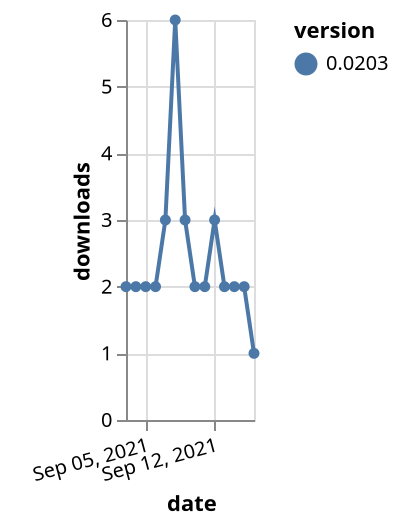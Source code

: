 {"$schema": "https://vega.github.io/schema/vega-lite/v5.json", "description": "A simple bar chart with embedded data.", "data": {"values": [{"date": "2021-09-03", "total": 2748, "delta": 2, "version": "0.0203"}, {"date": "2021-09-04", "total": 2750, "delta": 2, "version": "0.0203"}, {"date": "2021-09-05", "total": 2752, "delta": 2, "version": "0.0203"}, {"date": "2021-09-06", "total": 2754, "delta": 2, "version": "0.0203"}, {"date": "2021-09-07", "total": 2757, "delta": 3, "version": "0.0203"}, {"date": "2021-09-08", "total": 2763, "delta": 6, "version": "0.0203"}, {"date": "2021-09-09", "total": 2766, "delta": 3, "version": "0.0203"}, {"date": "2021-09-10", "total": 2768, "delta": 2, "version": "0.0203"}, {"date": "2021-09-11", "total": 2770, "delta": 2, "version": "0.0203"}, {"date": "2021-09-12", "total": 2773, "delta": 3, "version": "0.0203"}, {"date": "2021-09-13", "total": 2775, "delta": 2, "version": "0.0203"}, {"date": "2021-09-14", "total": 2777, "delta": 2, "version": "0.0203"}, {"date": "2021-09-15", "total": 2779, "delta": 2, "version": "0.0203"}, {"date": "2021-09-16", "total": 2780, "delta": 1, "version": "0.0203"}]}, "width": "container", "mark": {"type": "line", "point": {"filled": true}}, "encoding": {"x": {"field": "date", "type": "temporal", "timeUnit": "yearmonthdate", "title": "date", "axis": {"labelAngle": -15}}, "y": {"field": "delta", "type": "quantitative", "title": "downloads"}, "color": {"field": "version", "type": "nominal"}, "tooltip": {"field": "delta"}}}